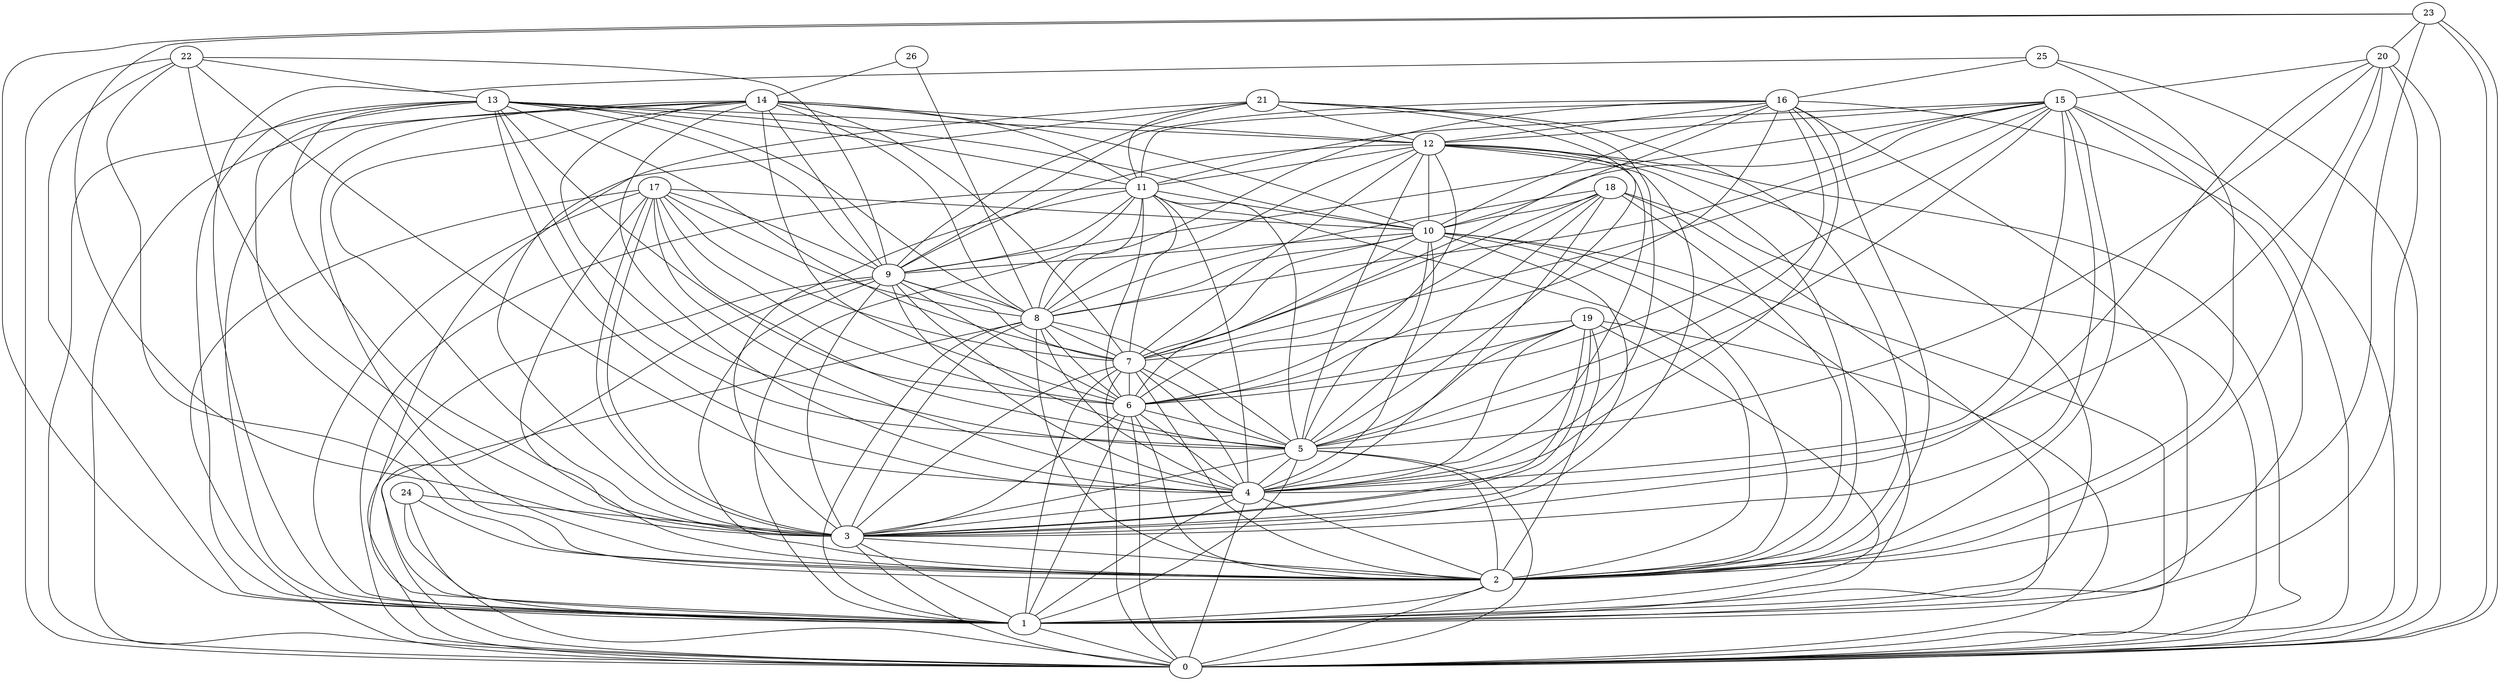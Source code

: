 graph G {
0;
1;
2;
3;
4;
5;
6;
7;
8;
9;
10;
11;
12;
13;
14;
15;
16;
17;
18;
19;
20;
21;
22;
23;
24;
25;
26;
26--14 ;
26--8 ;
25--16 ;
25--1 ;
25--2 ;
25--0 ;
24--1 ;
24--3 ;
24--0 ;
24--2 ;
23--3 ;
23--20 ;
23--0 ;
23--0 ;
23--2 ;
23--1 ;
22--13 ;
22--9 ;
22--0 ;
22--1 ;
22--4 ;
22--3 ;
22--2 ;
21--12 ;
21--9 ;
21--11 ;
21--4 ;
21--5 ;
21--3 ;
21--1 ;
21--2 ;
20--1 ;
20--15 ;
20--4 ;
20--3 ;
20--2 ;
20--0 ;
20--5 ;
19--4 ;
19--0 ;
19--3 ;
19--3 ;
19--6 ;
19--5 ;
19--7 ;
19--2 ;
19--1 ;
18--2 ;
18--1 ;
18--5 ;
18--8 ;
18--4 ;
18--6 ;
18--0 ;
18--7 ;
18--10 ;
17--10 ;
17--6 ;
17--3 ;
17--0 ;
17--3 ;
17--4 ;
17--5 ;
17--9 ;
17--7 ;
17--2 ;
17--8 ;
17--1 ;
16--7 ;
16--8 ;
16--11 ;
16--10 ;
16--12 ;
16--0 ;
16--6 ;
16--2 ;
16--1 ;
16--4 ;
16--5 ;
16--9 ;
15--12 ;
15--0 ;
15--4 ;
15--5 ;
15--3 ;
15--8 ;
15--9 ;
15--10 ;
15--6 ;
15--1 ;
15--7 ;
15--11 ;
15--2 ;
14--0 ;
14--7 ;
14--3 ;
14--1 ;
14--6 ;
14--8 ;
14--9 ;
14--10 ;
14--5 ;
14--2 ;
14--12 ;
14--4 ;
14--11 ;
13--9 ;
13--7 ;
13--8 ;
13--1 ;
13--6 ;
13--3 ;
13--4 ;
13--0 ;
13--5 ;
13--10 ;
13--2 ;
13--11 ;
13--12 ;
12--10 ;
12--3 ;
12--5 ;
12--2 ;
12--8 ;
12--4 ;
12--9 ;
12--11 ;
12--1 ;
12--6 ;
12--0 ;
12--7 ;
11--2 ;
11--7 ;
11--4 ;
11--1 ;
11--10 ;
11--5 ;
11--0 ;
11--6 ;
11--9 ;
11--8 ;
11--3 ;
10--1 ;
10--7 ;
10--2 ;
10--3 ;
10--5 ;
10--0 ;
10--9 ;
10--6 ;
10--8 ;
10--4 ;
9--0 ;
9--8 ;
9--2 ;
9--3 ;
9--7 ;
9--5 ;
9--6 ;
9--4 ;
9--1 ;
8--6 ;
8--1 ;
8--5 ;
8--3 ;
8--7 ;
8--4 ;
8--0 ;
8--2 ;
7--3 ;
7--0 ;
7--4 ;
7--1 ;
7--2 ;
7--5 ;
7--6 ;
6--4 ;
6--2 ;
6--1 ;
6--5 ;
6--3 ;
6--0 ;
5--1 ;
5--4 ;
5--2 ;
5--3 ;
5--0 ;
4--1 ;
4--0 ;
4--3 ;
4--2 ;
3--2 ;
3--0 ;
3--1 ;
2--0 ;
2--1 ;
1--0 ;
}
